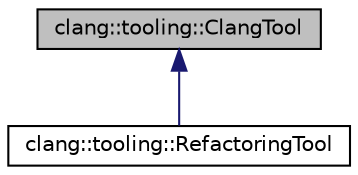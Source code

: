 digraph "clang::tooling::ClangTool"
{
 // LATEX_PDF_SIZE
  bgcolor="transparent";
  edge [fontname="Helvetica",fontsize="10",labelfontname="Helvetica",labelfontsize="10"];
  node [fontname="Helvetica",fontsize="10",shape=record];
  Node1 [label="clang::tooling::ClangTool",height=0.2,width=0.4,color="black", fillcolor="grey75", style="filled", fontcolor="black",tooltip="Utility to run a FrontendAction over a set of files."];
  Node1 -> Node2 [dir="back",color="midnightblue",fontsize="10",style="solid",fontname="Helvetica"];
  Node2 [label="clang::tooling::RefactoringTool",height=0.2,width=0.4,color="black",URL="$classclang_1_1tooling_1_1RefactoringTool.html",tooltip="A tool to run refactorings."];
}
